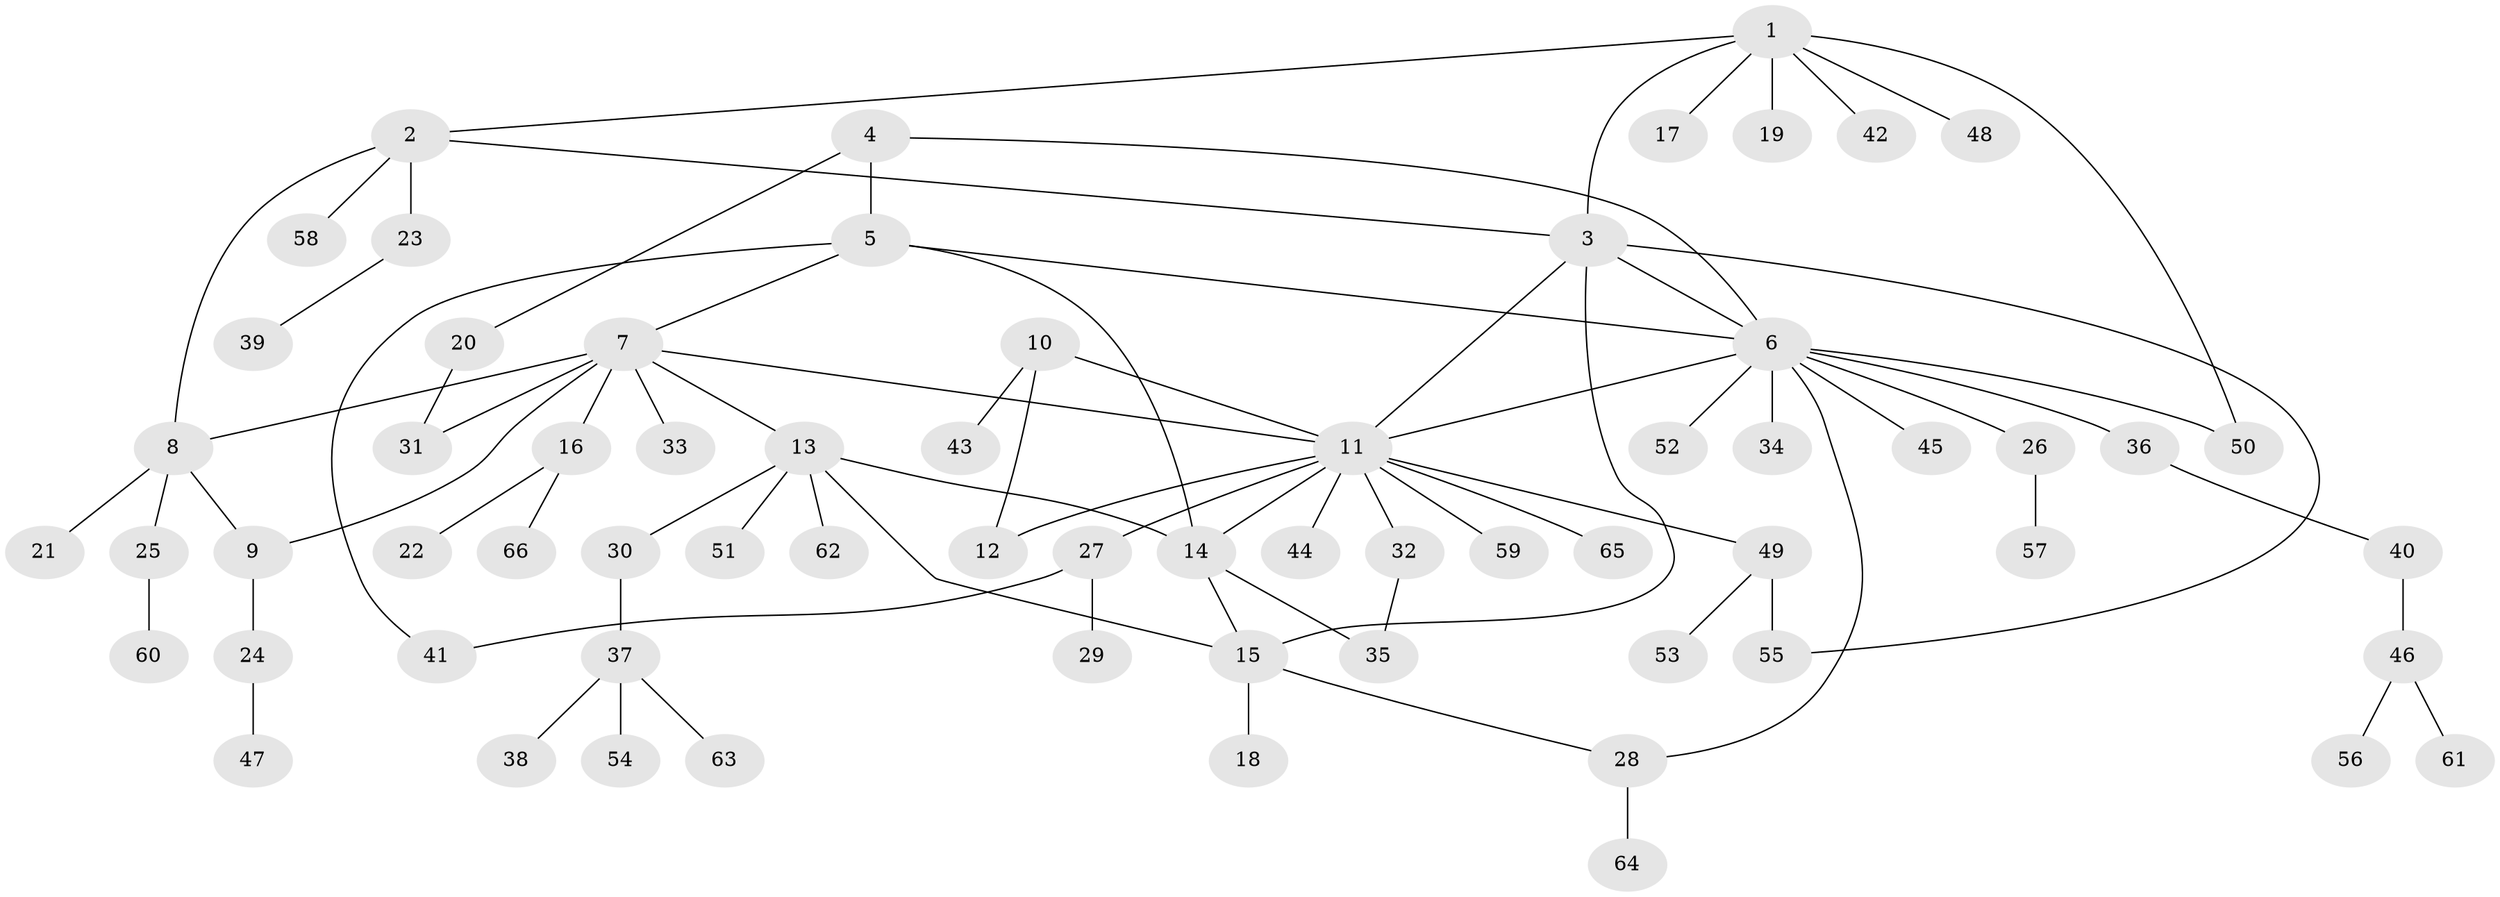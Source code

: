 // coarse degree distribution, {10: 0.05263157894736842, 1: 0.6842105263157895, 3: 0.10526315789473684, 2: 0.10526315789473684, 9: 0.05263157894736842}
// Generated by graph-tools (version 1.1) at 2025/58/03/04/25 21:58:21]
// undirected, 66 vertices, 82 edges
graph export_dot {
graph [start="1"]
  node [color=gray90,style=filled];
  1;
  2;
  3;
  4;
  5;
  6;
  7;
  8;
  9;
  10;
  11;
  12;
  13;
  14;
  15;
  16;
  17;
  18;
  19;
  20;
  21;
  22;
  23;
  24;
  25;
  26;
  27;
  28;
  29;
  30;
  31;
  32;
  33;
  34;
  35;
  36;
  37;
  38;
  39;
  40;
  41;
  42;
  43;
  44;
  45;
  46;
  47;
  48;
  49;
  50;
  51;
  52;
  53;
  54;
  55;
  56;
  57;
  58;
  59;
  60;
  61;
  62;
  63;
  64;
  65;
  66;
  1 -- 2;
  1 -- 3;
  1 -- 17;
  1 -- 19;
  1 -- 42;
  1 -- 48;
  1 -- 50;
  2 -- 3;
  2 -- 8;
  2 -- 23;
  2 -- 58;
  3 -- 6;
  3 -- 11;
  3 -- 15;
  3 -- 55;
  4 -- 5;
  4 -- 6;
  4 -- 20;
  5 -- 6;
  5 -- 7;
  5 -- 14;
  5 -- 41;
  6 -- 11;
  6 -- 26;
  6 -- 28;
  6 -- 34;
  6 -- 36;
  6 -- 45;
  6 -- 50;
  6 -- 52;
  7 -- 8;
  7 -- 9;
  7 -- 11;
  7 -- 13;
  7 -- 16;
  7 -- 31;
  7 -- 33;
  8 -- 9;
  8 -- 21;
  8 -- 25;
  9 -- 24;
  10 -- 11;
  10 -- 12;
  10 -- 43;
  11 -- 12;
  11 -- 14;
  11 -- 27;
  11 -- 32;
  11 -- 44;
  11 -- 49;
  11 -- 59;
  11 -- 65;
  13 -- 14;
  13 -- 15;
  13 -- 30;
  13 -- 51;
  13 -- 62;
  14 -- 15;
  14 -- 35;
  15 -- 18;
  15 -- 28;
  16 -- 22;
  16 -- 66;
  20 -- 31;
  23 -- 39;
  24 -- 47;
  25 -- 60;
  26 -- 57;
  27 -- 29;
  27 -- 41;
  28 -- 64;
  30 -- 37;
  32 -- 35;
  36 -- 40;
  37 -- 38;
  37 -- 54;
  37 -- 63;
  40 -- 46;
  46 -- 56;
  46 -- 61;
  49 -- 53;
  49 -- 55;
}
